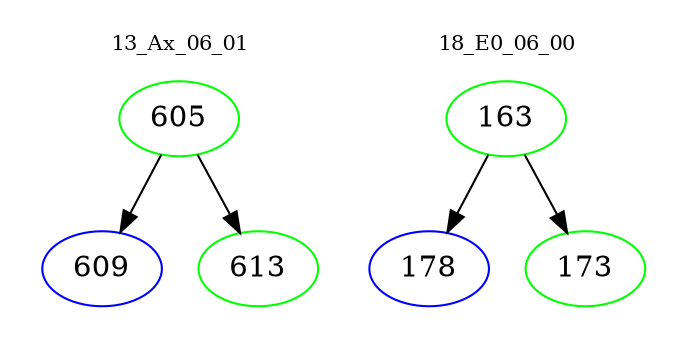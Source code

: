 digraph{
subgraph cluster_0 {
color = white
label = "13_Ax_06_01";
fontsize=10;
T0_605 [label="605", color="green"]
T0_605 -> T0_609 [color="black"]
T0_609 [label="609", color="blue"]
T0_605 -> T0_613 [color="black"]
T0_613 [label="613", color="green"]
}
subgraph cluster_1 {
color = white
label = "18_E0_06_00";
fontsize=10;
T1_163 [label="163", color="green"]
T1_163 -> T1_178 [color="black"]
T1_178 [label="178", color="blue"]
T1_163 -> T1_173 [color="black"]
T1_173 [label="173", color="green"]
}
}
